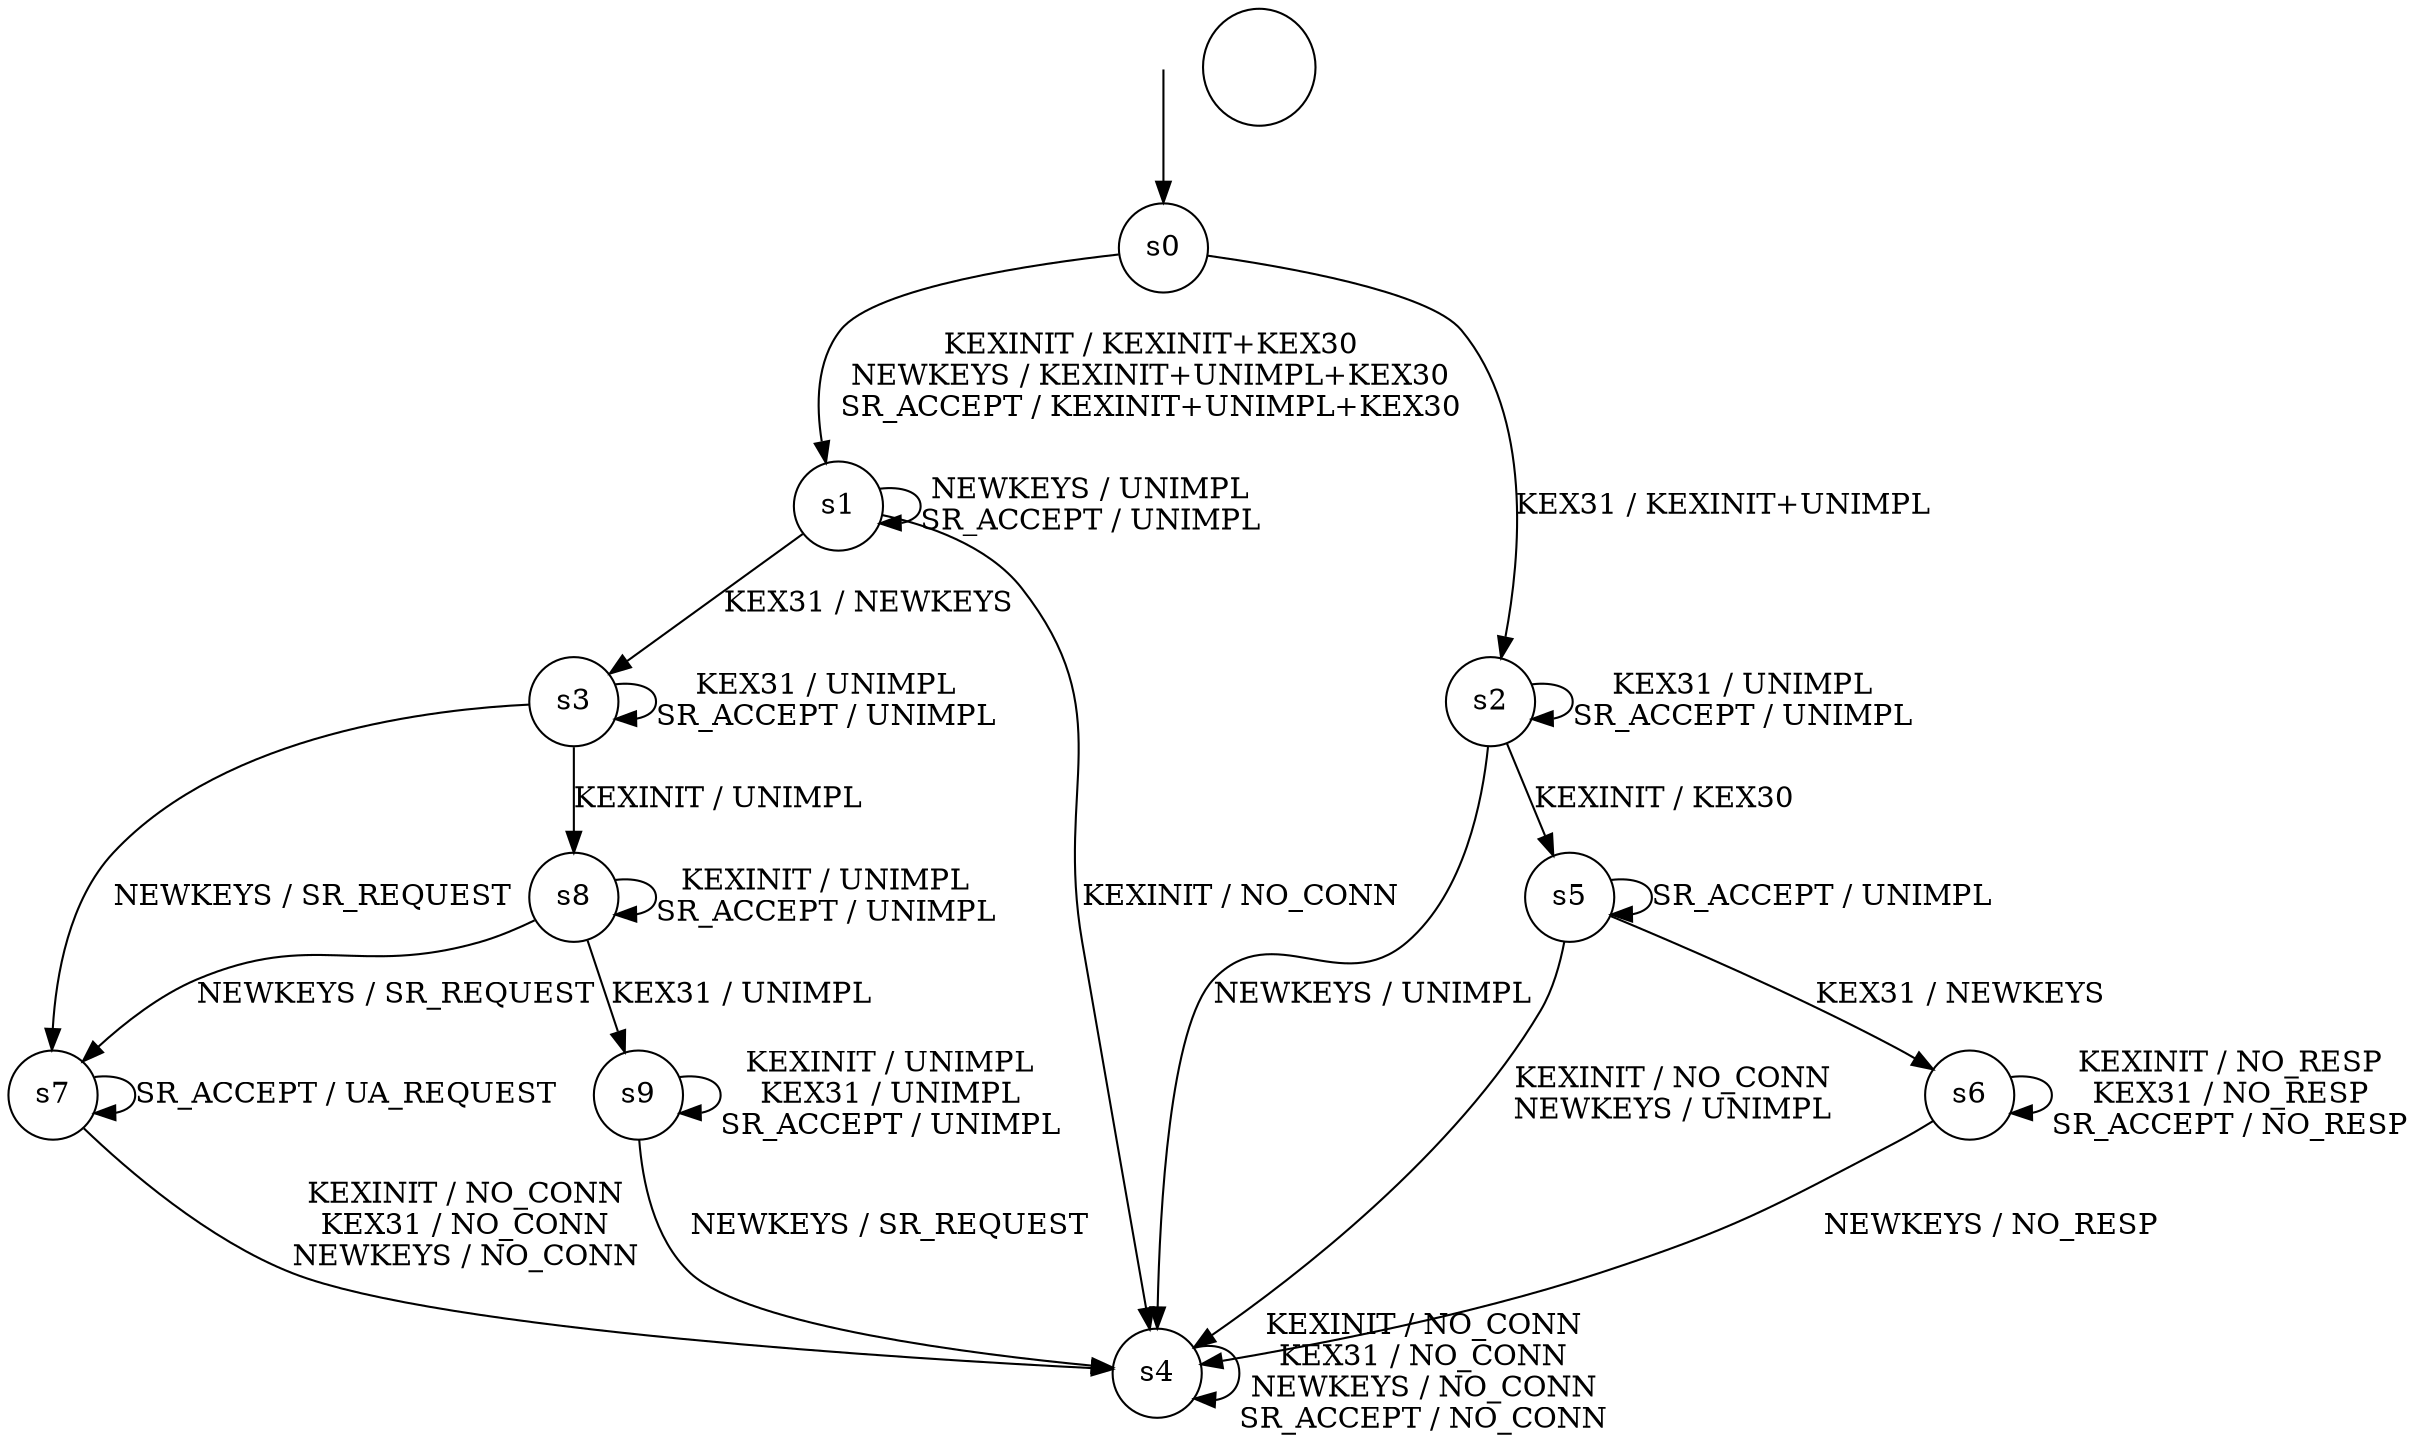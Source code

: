digraph g {
s0 [label="s0", shape="circle"];
s1 [label="s1", shape="circle"];
s2 [label="s2", shape="circle"];
s3 [label="s3", shape="circle"];
s4 [label="s4", shape="circle"];
s5 [label="s5", shape="circle"];
s6 [label="s6", shape="circle"];
s7 [label="s7", shape="circle"];
s8 [label="s8", shape="circle"];
s9 [label="s9", shape="circle"];
s0 -> s1  [label="KEXINIT / KEXINIT+KEX30
NEWKEYS / KEXINIT+UNIMPL+KEX30
SR_ACCEPT / KEXINIT+UNIMPL+KEX30"];
s0 -> s2  [label="KEX31 / KEXINIT+UNIMPL"];
s1 -> s4  [label="KEXINIT / NO_CONN"];
s1 -> s3  [label="KEX31 / NEWKEYS"];
s1 -> s1  [label="NEWKEYS / UNIMPL
SR_ACCEPT / UNIMPL"];
s2 -> s5  [label="KEXINIT / KEX30"];
s2 -> s2  [label="KEX31 / UNIMPL
SR_ACCEPT / UNIMPL"];
s2 -> s4  [label="NEWKEYS / UNIMPL"];
s3 -> s8  [label="KEXINIT / UNIMPL"];
s3 -> s3  [label="KEX31 / UNIMPL
SR_ACCEPT / UNIMPL"];
s3 -> s7  [label="NEWKEYS / SR_REQUEST"];
s4 -> s4  [label="KEXINIT / NO_CONN
KEX31 / NO_CONN
NEWKEYS / NO_CONN
SR_ACCEPT / NO_CONN"];
s5 -> s4  [label="KEXINIT / NO_CONN
NEWKEYS / UNIMPL"];
s5 -> s6  [label="KEX31 / NEWKEYS"];
s5 -> s5  [label="SR_ACCEPT / UNIMPL"];
s6 -> s6  [label="KEXINIT / NO_RESP
KEX31 / NO_RESP
SR_ACCEPT / NO_RESP"];
s6 -> s4  [label="NEWKEYS / NO_RESP"];
s7 -> s4  [label="KEXINIT / NO_CONN
KEX31 / NO_CONN
NEWKEYS / NO_CONN"];
s7 -> s7  [label="SR_ACCEPT / UA_REQUEST"];
s8 -> s8  [label="KEXINIT / UNIMPL
SR_ACCEPT / UNIMPL"];
s8 -> s9  [label="KEX31 / UNIMPL"];
s8 -> s7  [label="NEWKEYS / SR_REQUEST"];
s9 -> s9  [label="KEXINIT / UNIMPL
KEX31 / UNIMPL
SR_ACCEPT / UNIMPL"];
s9 -> s4  [label="NEWKEYS / SR_REQUEST"];
__start0 [height="0", label="", shape="none", width="0"];
__start0 -> s0;
"\n\n";
}
